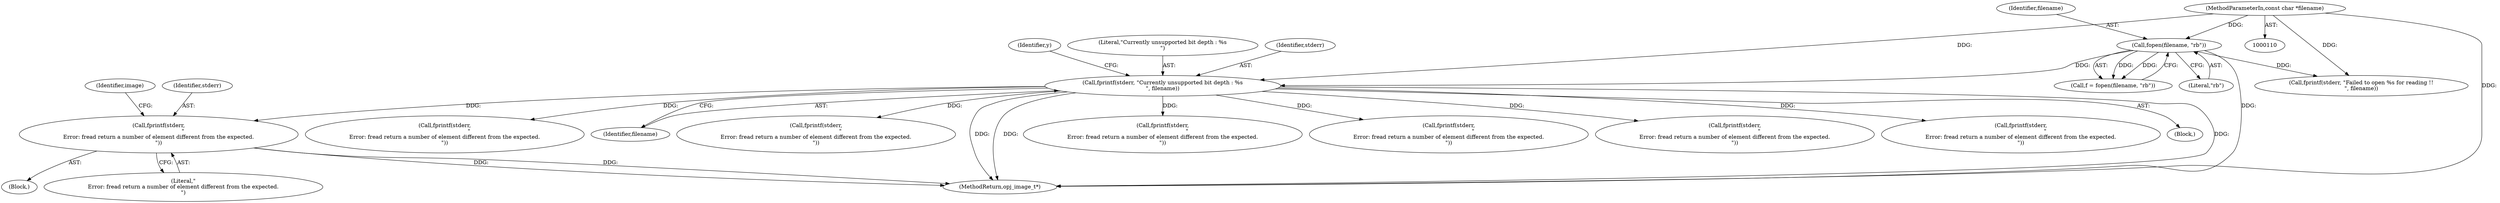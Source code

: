 digraph "0_openjpeg_2cd30c2b06ce332dede81cccad8b334cde997281_1@API" {
"1000538" [label="(Call,fprintf(stderr,\n                            \"\nError: fread return a number of element different from the expected.\n\"))"];
"1000758" [label="(Call,fprintf(stderr, \"Currently unsupported bit depth : %s\n\", filename))"];
"1000135" [label="(Call,fopen(filename, \"rb\"))"];
"1000111" [label="(MethodParameterIn,const char *filename)"];
"1000142" [label="(Call,fprintf(stderr, \"Failed to open %s for reading !!\n\", filename))"];
"1000111" [label="(MethodParameterIn,const char *filename)"];
"1000760" [label="(Literal,\"Currently unsupported bit depth : %s\n\")"];
"1000683" [label="(Call,fprintf(stderr,\n                            \"\nError: fread return a number of element different from the expected.\n\"))"];
"1000538" [label="(Call,fprintf(stderr,\n                            \"\nError: fread return a number of element different from the expected.\n\"))"];
"1000701" [label="(Call,fprintf(stderr,\n                            \"\nError: fread return a number of element different from the expected.\n\"))"];
"1000537" [label="(Block,)"];
"1000759" [label="(Identifier,stderr)"];
"1000556" [label="(Call,fprintf(stderr,\n                            \"\nError: fread return a number of element different from the expected.\n\"))"];
"1000540" [label="(Literal,\"\nError: fread return a number of element different from the expected.\n\")"];
"1000758" [label="(Call,fprintf(stderr, \"Currently unsupported bit depth : %s\n\", filename))"];
"1000574" [label="(Call,fprintf(stderr,\n                            \"\nError: fread return a number of element different from the expected.\n\"))"];
"1000542" [label="(Identifier,image)"];
"1000539" [label="(Identifier,stderr)"];
"1000757" [label="(Block,)"];
"1000135" [label="(Call,fopen(filename, \"rb\"))"];
"1000136" [label="(Identifier,filename)"];
"1000485" [label="(Identifier,y)"];
"1000133" [label="(Call,f = fopen(filename, \"rb\"))"];
"1000647" [label="(Call,fprintf(stderr,\n                            \"\nError: fread return a number of element different from the expected.\n\"))"];
"1000137" [label="(Literal,\"rb\")"];
"1000761" [label="(Identifier,filename)"];
"1000766" [label="(MethodReturn,opj_image_t*)"];
"1000665" [label="(Call,fprintf(stderr,\n                            \"\nError: fread return a number of element different from the expected.\n\"))"];
"1000538" -> "1000537"  [label="AST: "];
"1000538" -> "1000540"  [label="CFG: "];
"1000539" -> "1000538"  [label="AST: "];
"1000540" -> "1000538"  [label="AST: "];
"1000542" -> "1000538"  [label="CFG: "];
"1000538" -> "1000766"  [label="DDG: "];
"1000538" -> "1000766"  [label="DDG: "];
"1000758" -> "1000538"  [label="DDG: "];
"1000758" -> "1000757"  [label="AST: "];
"1000758" -> "1000761"  [label="CFG: "];
"1000759" -> "1000758"  [label="AST: "];
"1000760" -> "1000758"  [label="AST: "];
"1000761" -> "1000758"  [label="AST: "];
"1000485" -> "1000758"  [label="CFG: "];
"1000758" -> "1000766"  [label="DDG: "];
"1000758" -> "1000766"  [label="DDG: "];
"1000758" -> "1000766"  [label="DDG: "];
"1000758" -> "1000556"  [label="DDG: "];
"1000758" -> "1000574"  [label="DDG: "];
"1000758" -> "1000647"  [label="DDG: "];
"1000758" -> "1000665"  [label="DDG: "];
"1000758" -> "1000683"  [label="DDG: "];
"1000758" -> "1000701"  [label="DDG: "];
"1000135" -> "1000758"  [label="DDG: "];
"1000111" -> "1000758"  [label="DDG: "];
"1000135" -> "1000133"  [label="AST: "];
"1000135" -> "1000137"  [label="CFG: "];
"1000136" -> "1000135"  [label="AST: "];
"1000137" -> "1000135"  [label="AST: "];
"1000133" -> "1000135"  [label="CFG: "];
"1000135" -> "1000766"  [label="DDG: "];
"1000135" -> "1000133"  [label="DDG: "];
"1000135" -> "1000133"  [label="DDG: "];
"1000111" -> "1000135"  [label="DDG: "];
"1000135" -> "1000142"  [label="DDG: "];
"1000111" -> "1000110"  [label="AST: "];
"1000111" -> "1000766"  [label="DDG: "];
"1000111" -> "1000142"  [label="DDG: "];
}
